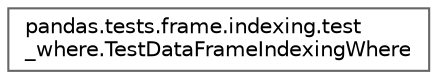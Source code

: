 digraph "Graphical Class Hierarchy"
{
 // LATEX_PDF_SIZE
  bgcolor="transparent";
  edge [fontname=Helvetica,fontsize=10,labelfontname=Helvetica,labelfontsize=10];
  node [fontname=Helvetica,fontsize=10,shape=box,height=0.2,width=0.4];
  rankdir="LR";
  Node0 [id="Node000000",label="pandas.tests.frame.indexing.test\l_where.TestDataFrameIndexingWhere",height=0.2,width=0.4,color="grey40", fillcolor="white", style="filled",URL="$d9/d5a/classpandas_1_1tests_1_1frame_1_1indexing_1_1test__where_1_1TestDataFrameIndexingWhere.html",tooltip=" "];
}
